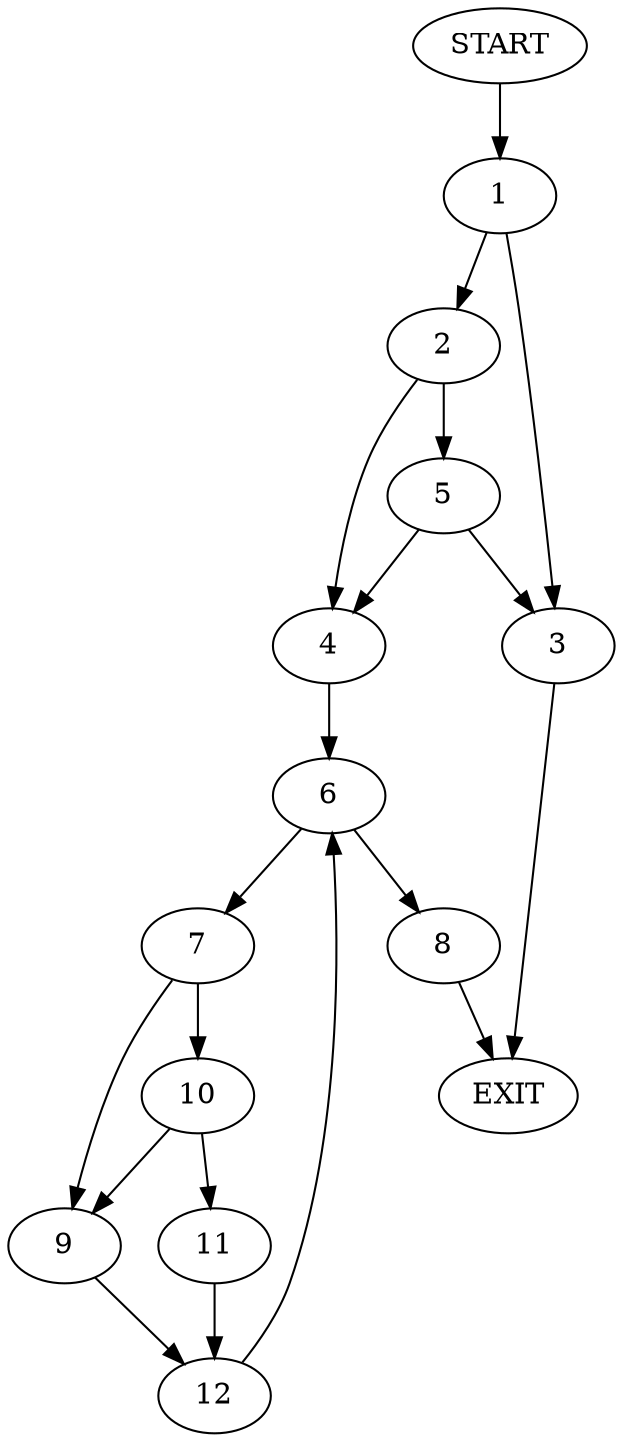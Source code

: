 digraph {
0 [label="START"]
13 [label="EXIT"]
0 -> 1
1 -> 2
1 -> 3
2 -> 4
2 -> 5
3 -> 13
4 -> 6
5 -> 4
5 -> 3
6 -> 7
6 -> 8
8 -> 13
7 -> 9
7 -> 10
10 -> 9
10 -> 11
9 -> 12
11 -> 12
12 -> 6
}
